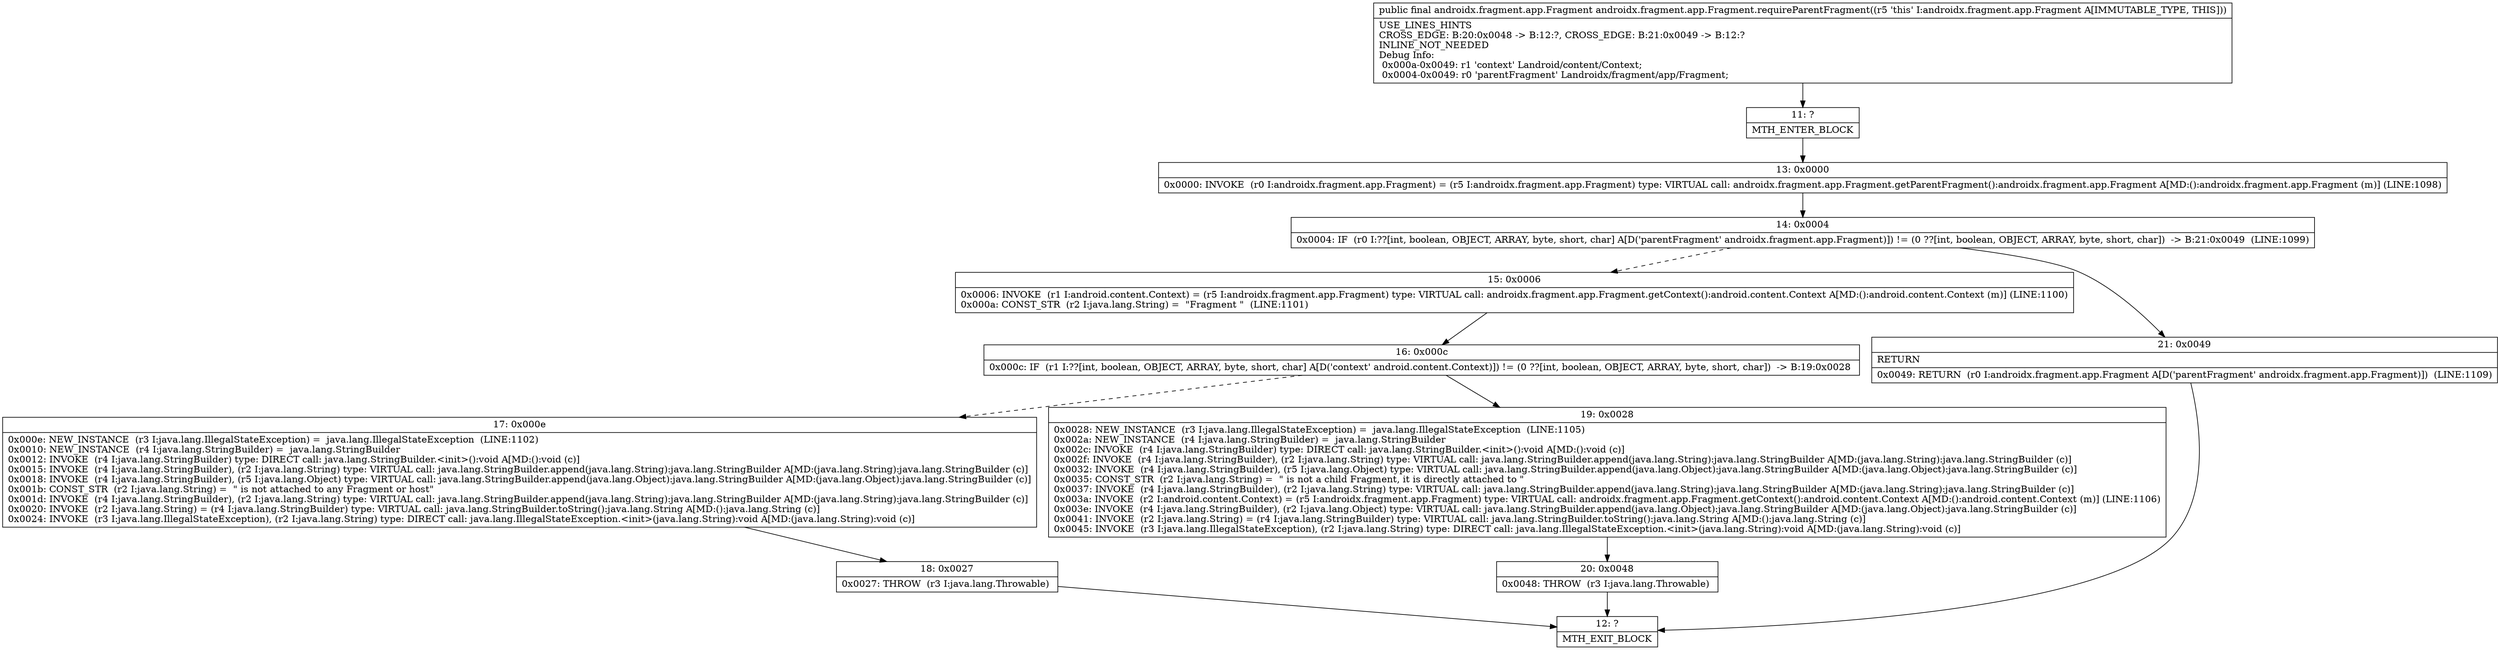 digraph "CFG forandroidx.fragment.app.Fragment.requireParentFragment()Landroidx\/fragment\/app\/Fragment;" {
Node_11 [shape=record,label="{11\:\ ?|MTH_ENTER_BLOCK\l}"];
Node_13 [shape=record,label="{13\:\ 0x0000|0x0000: INVOKE  (r0 I:androidx.fragment.app.Fragment) = (r5 I:androidx.fragment.app.Fragment) type: VIRTUAL call: androidx.fragment.app.Fragment.getParentFragment():androidx.fragment.app.Fragment A[MD:():androidx.fragment.app.Fragment (m)] (LINE:1098)\l}"];
Node_14 [shape=record,label="{14\:\ 0x0004|0x0004: IF  (r0 I:??[int, boolean, OBJECT, ARRAY, byte, short, char] A[D('parentFragment' androidx.fragment.app.Fragment)]) != (0 ??[int, boolean, OBJECT, ARRAY, byte, short, char])  \-\> B:21:0x0049  (LINE:1099)\l}"];
Node_15 [shape=record,label="{15\:\ 0x0006|0x0006: INVOKE  (r1 I:android.content.Context) = (r5 I:androidx.fragment.app.Fragment) type: VIRTUAL call: androidx.fragment.app.Fragment.getContext():android.content.Context A[MD:():android.content.Context (m)] (LINE:1100)\l0x000a: CONST_STR  (r2 I:java.lang.String) =  \"Fragment \"  (LINE:1101)\l}"];
Node_16 [shape=record,label="{16\:\ 0x000c|0x000c: IF  (r1 I:??[int, boolean, OBJECT, ARRAY, byte, short, char] A[D('context' android.content.Context)]) != (0 ??[int, boolean, OBJECT, ARRAY, byte, short, char])  \-\> B:19:0x0028 \l}"];
Node_17 [shape=record,label="{17\:\ 0x000e|0x000e: NEW_INSTANCE  (r3 I:java.lang.IllegalStateException) =  java.lang.IllegalStateException  (LINE:1102)\l0x0010: NEW_INSTANCE  (r4 I:java.lang.StringBuilder) =  java.lang.StringBuilder \l0x0012: INVOKE  (r4 I:java.lang.StringBuilder) type: DIRECT call: java.lang.StringBuilder.\<init\>():void A[MD:():void (c)]\l0x0015: INVOKE  (r4 I:java.lang.StringBuilder), (r2 I:java.lang.String) type: VIRTUAL call: java.lang.StringBuilder.append(java.lang.String):java.lang.StringBuilder A[MD:(java.lang.String):java.lang.StringBuilder (c)]\l0x0018: INVOKE  (r4 I:java.lang.StringBuilder), (r5 I:java.lang.Object) type: VIRTUAL call: java.lang.StringBuilder.append(java.lang.Object):java.lang.StringBuilder A[MD:(java.lang.Object):java.lang.StringBuilder (c)]\l0x001b: CONST_STR  (r2 I:java.lang.String) =  \" is not attached to any Fragment or host\" \l0x001d: INVOKE  (r4 I:java.lang.StringBuilder), (r2 I:java.lang.String) type: VIRTUAL call: java.lang.StringBuilder.append(java.lang.String):java.lang.StringBuilder A[MD:(java.lang.String):java.lang.StringBuilder (c)]\l0x0020: INVOKE  (r2 I:java.lang.String) = (r4 I:java.lang.StringBuilder) type: VIRTUAL call: java.lang.StringBuilder.toString():java.lang.String A[MD:():java.lang.String (c)]\l0x0024: INVOKE  (r3 I:java.lang.IllegalStateException), (r2 I:java.lang.String) type: DIRECT call: java.lang.IllegalStateException.\<init\>(java.lang.String):void A[MD:(java.lang.String):void (c)]\l}"];
Node_18 [shape=record,label="{18\:\ 0x0027|0x0027: THROW  (r3 I:java.lang.Throwable) \l}"];
Node_12 [shape=record,label="{12\:\ ?|MTH_EXIT_BLOCK\l}"];
Node_19 [shape=record,label="{19\:\ 0x0028|0x0028: NEW_INSTANCE  (r3 I:java.lang.IllegalStateException) =  java.lang.IllegalStateException  (LINE:1105)\l0x002a: NEW_INSTANCE  (r4 I:java.lang.StringBuilder) =  java.lang.StringBuilder \l0x002c: INVOKE  (r4 I:java.lang.StringBuilder) type: DIRECT call: java.lang.StringBuilder.\<init\>():void A[MD:():void (c)]\l0x002f: INVOKE  (r4 I:java.lang.StringBuilder), (r2 I:java.lang.String) type: VIRTUAL call: java.lang.StringBuilder.append(java.lang.String):java.lang.StringBuilder A[MD:(java.lang.String):java.lang.StringBuilder (c)]\l0x0032: INVOKE  (r4 I:java.lang.StringBuilder), (r5 I:java.lang.Object) type: VIRTUAL call: java.lang.StringBuilder.append(java.lang.Object):java.lang.StringBuilder A[MD:(java.lang.Object):java.lang.StringBuilder (c)]\l0x0035: CONST_STR  (r2 I:java.lang.String) =  \" is not a child Fragment, it is directly attached to \" \l0x0037: INVOKE  (r4 I:java.lang.StringBuilder), (r2 I:java.lang.String) type: VIRTUAL call: java.lang.StringBuilder.append(java.lang.String):java.lang.StringBuilder A[MD:(java.lang.String):java.lang.StringBuilder (c)]\l0x003a: INVOKE  (r2 I:android.content.Context) = (r5 I:androidx.fragment.app.Fragment) type: VIRTUAL call: androidx.fragment.app.Fragment.getContext():android.content.Context A[MD:():android.content.Context (m)] (LINE:1106)\l0x003e: INVOKE  (r4 I:java.lang.StringBuilder), (r2 I:java.lang.Object) type: VIRTUAL call: java.lang.StringBuilder.append(java.lang.Object):java.lang.StringBuilder A[MD:(java.lang.Object):java.lang.StringBuilder (c)]\l0x0041: INVOKE  (r2 I:java.lang.String) = (r4 I:java.lang.StringBuilder) type: VIRTUAL call: java.lang.StringBuilder.toString():java.lang.String A[MD:():java.lang.String (c)]\l0x0045: INVOKE  (r3 I:java.lang.IllegalStateException), (r2 I:java.lang.String) type: DIRECT call: java.lang.IllegalStateException.\<init\>(java.lang.String):void A[MD:(java.lang.String):void (c)]\l}"];
Node_20 [shape=record,label="{20\:\ 0x0048|0x0048: THROW  (r3 I:java.lang.Throwable) \l}"];
Node_21 [shape=record,label="{21\:\ 0x0049|RETURN\l|0x0049: RETURN  (r0 I:androidx.fragment.app.Fragment A[D('parentFragment' androidx.fragment.app.Fragment)])  (LINE:1109)\l}"];
MethodNode[shape=record,label="{public final androidx.fragment.app.Fragment androidx.fragment.app.Fragment.requireParentFragment((r5 'this' I:androidx.fragment.app.Fragment A[IMMUTABLE_TYPE, THIS]))  | USE_LINES_HINTS\lCROSS_EDGE: B:20:0x0048 \-\> B:12:?, CROSS_EDGE: B:21:0x0049 \-\> B:12:?\lINLINE_NOT_NEEDED\lDebug Info:\l  0x000a\-0x0049: r1 'context' Landroid\/content\/Context;\l  0x0004\-0x0049: r0 'parentFragment' Landroidx\/fragment\/app\/Fragment;\l}"];
MethodNode -> Node_11;Node_11 -> Node_13;
Node_13 -> Node_14;
Node_14 -> Node_15[style=dashed];
Node_14 -> Node_21;
Node_15 -> Node_16;
Node_16 -> Node_17[style=dashed];
Node_16 -> Node_19;
Node_17 -> Node_18;
Node_18 -> Node_12;
Node_19 -> Node_20;
Node_20 -> Node_12;
Node_21 -> Node_12;
}

